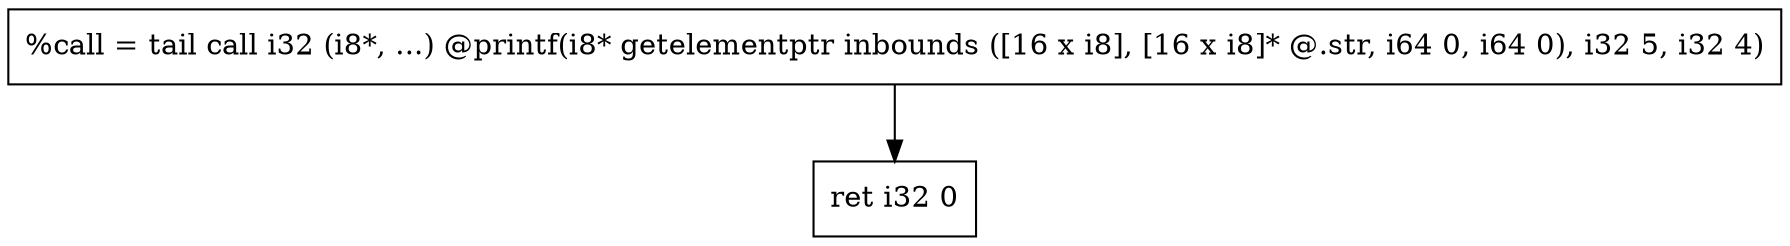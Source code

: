digraph "CDFG for'main' function" {
	Node0x5574e2cd7520[shape=record, label="  %call = tail call i32 (i8*, ...) @printf(i8* getelementptr inbounds ([16 x i8], [16 x i8]* @.str, i64 0, i64 0), i32 5, i32 4)"]
	Node0x5574e2cd7628[shape=record, label="  ret i32 0"]
	Node0x5574e2cd7520 -> Node0x5574e2cd7628
edge [color=red]
}

